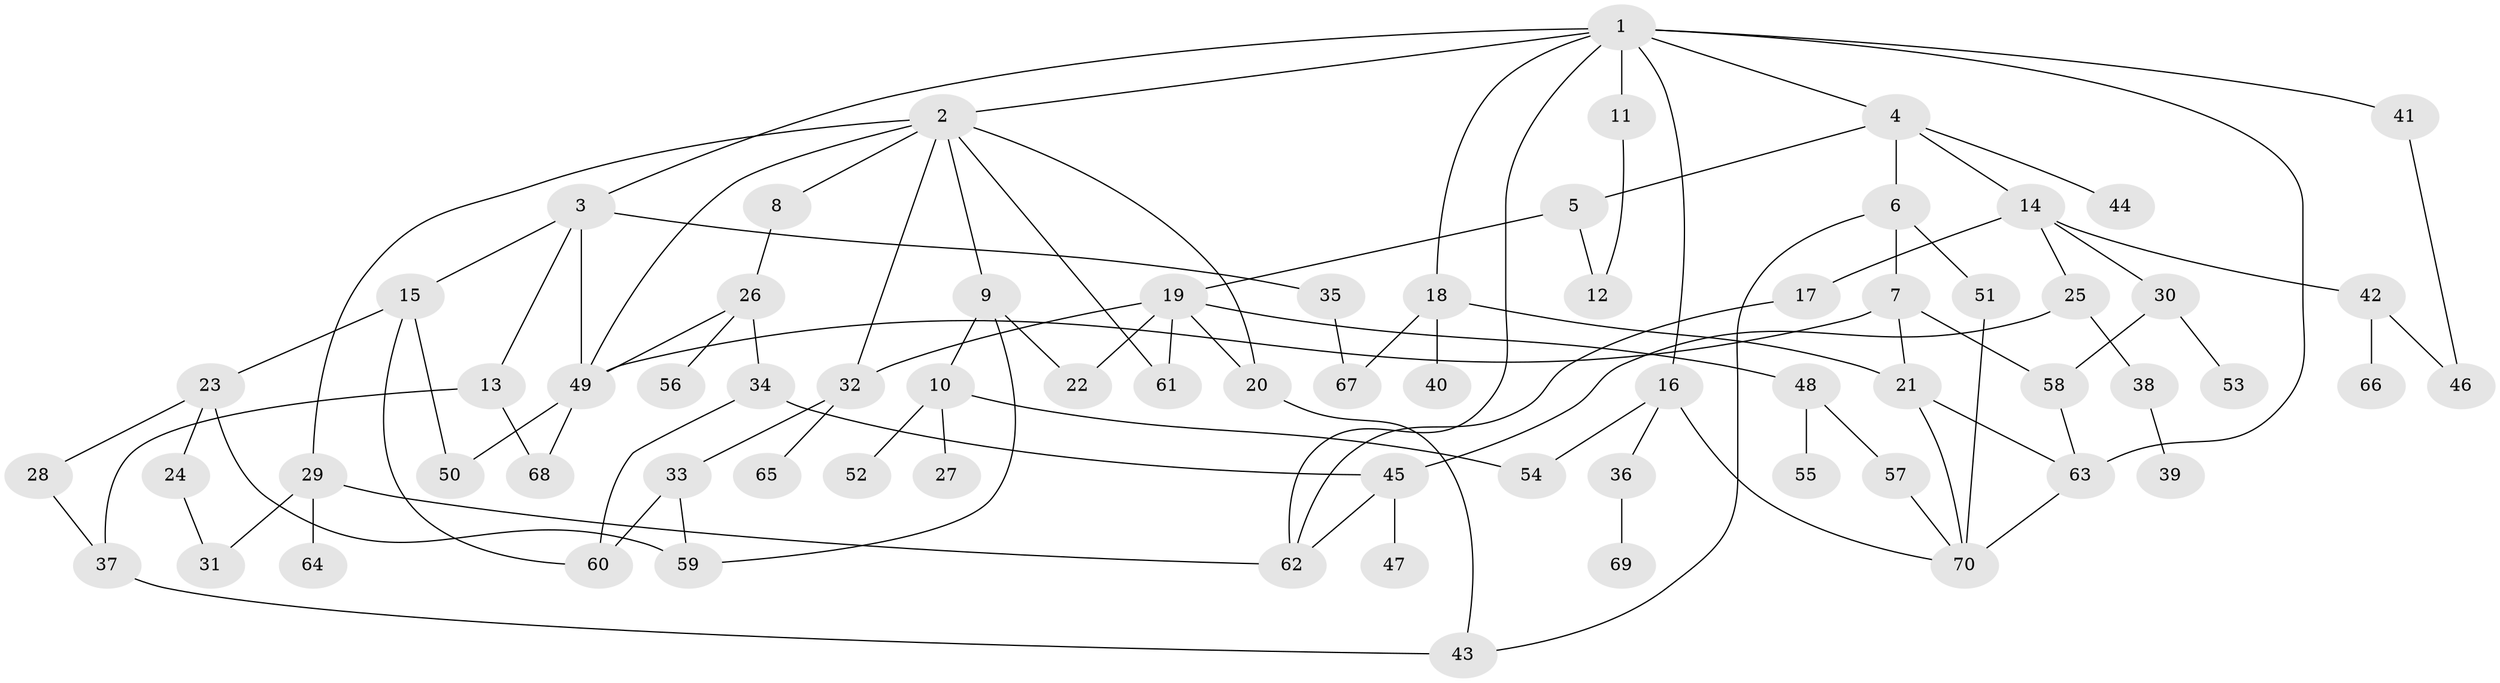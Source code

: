 // Generated by graph-tools (version 1.1) at 2025/10/02/27/25 16:10:55]
// undirected, 70 vertices, 102 edges
graph export_dot {
graph [start="1"]
  node [color=gray90,style=filled];
  1;
  2;
  3;
  4;
  5;
  6;
  7;
  8;
  9;
  10;
  11;
  12;
  13;
  14;
  15;
  16;
  17;
  18;
  19;
  20;
  21;
  22;
  23;
  24;
  25;
  26;
  27;
  28;
  29;
  30;
  31;
  32;
  33;
  34;
  35;
  36;
  37;
  38;
  39;
  40;
  41;
  42;
  43;
  44;
  45;
  46;
  47;
  48;
  49;
  50;
  51;
  52;
  53;
  54;
  55;
  56;
  57;
  58;
  59;
  60;
  61;
  62;
  63;
  64;
  65;
  66;
  67;
  68;
  69;
  70;
  1 -- 2;
  1 -- 3;
  1 -- 4;
  1 -- 11;
  1 -- 16;
  1 -- 18;
  1 -- 41;
  1 -- 63;
  1 -- 62;
  2 -- 8;
  2 -- 9;
  2 -- 20;
  2 -- 29;
  2 -- 32;
  2 -- 61;
  2 -- 49;
  3 -- 13;
  3 -- 15;
  3 -- 35;
  3 -- 49;
  4 -- 5;
  4 -- 6;
  4 -- 14;
  4 -- 44;
  5 -- 12;
  5 -- 19;
  6 -- 7;
  6 -- 43;
  6 -- 51;
  7 -- 49;
  7 -- 58;
  7 -- 21;
  8 -- 26;
  9 -- 10;
  9 -- 22;
  9 -- 59;
  10 -- 27;
  10 -- 52;
  10 -- 54;
  11 -- 12;
  13 -- 37;
  13 -- 68;
  14 -- 17;
  14 -- 25;
  14 -- 30;
  14 -- 42;
  15 -- 23;
  15 -- 50;
  15 -- 60;
  16 -- 36;
  16 -- 70;
  16 -- 54;
  17 -- 62;
  18 -- 21;
  18 -- 40;
  18 -- 67;
  19 -- 22;
  19 -- 48;
  19 -- 61;
  19 -- 20;
  19 -- 32;
  20 -- 43;
  21 -- 63;
  21 -- 70;
  23 -- 24;
  23 -- 28;
  23 -- 59;
  24 -- 31;
  25 -- 38;
  25 -- 45;
  26 -- 34;
  26 -- 56;
  26 -- 49;
  28 -- 37;
  29 -- 64;
  29 -- 62;
  29 -- 31;
  30 -- 53;
  30 -- 58;
  32 -- 33;
  32 -- 65;
  33 -- 59;
  33 -- 60;
  34 -- 45;
  34 -- 60;
  35 -- 67;
  36 -- 69;
  37 -- 43;
  38 -- 39;
  41 -- 46;
  42 -- 46;
  42 -- 66;
  45 -- 47;
  45 -- 62;
  48 -- 55;
  48 -- 57;
  49 -- 68;
  49 -- 50;
  51 -- 70;
  57 -- 70;
  58 -- 63;
  63 -- 70;
}
